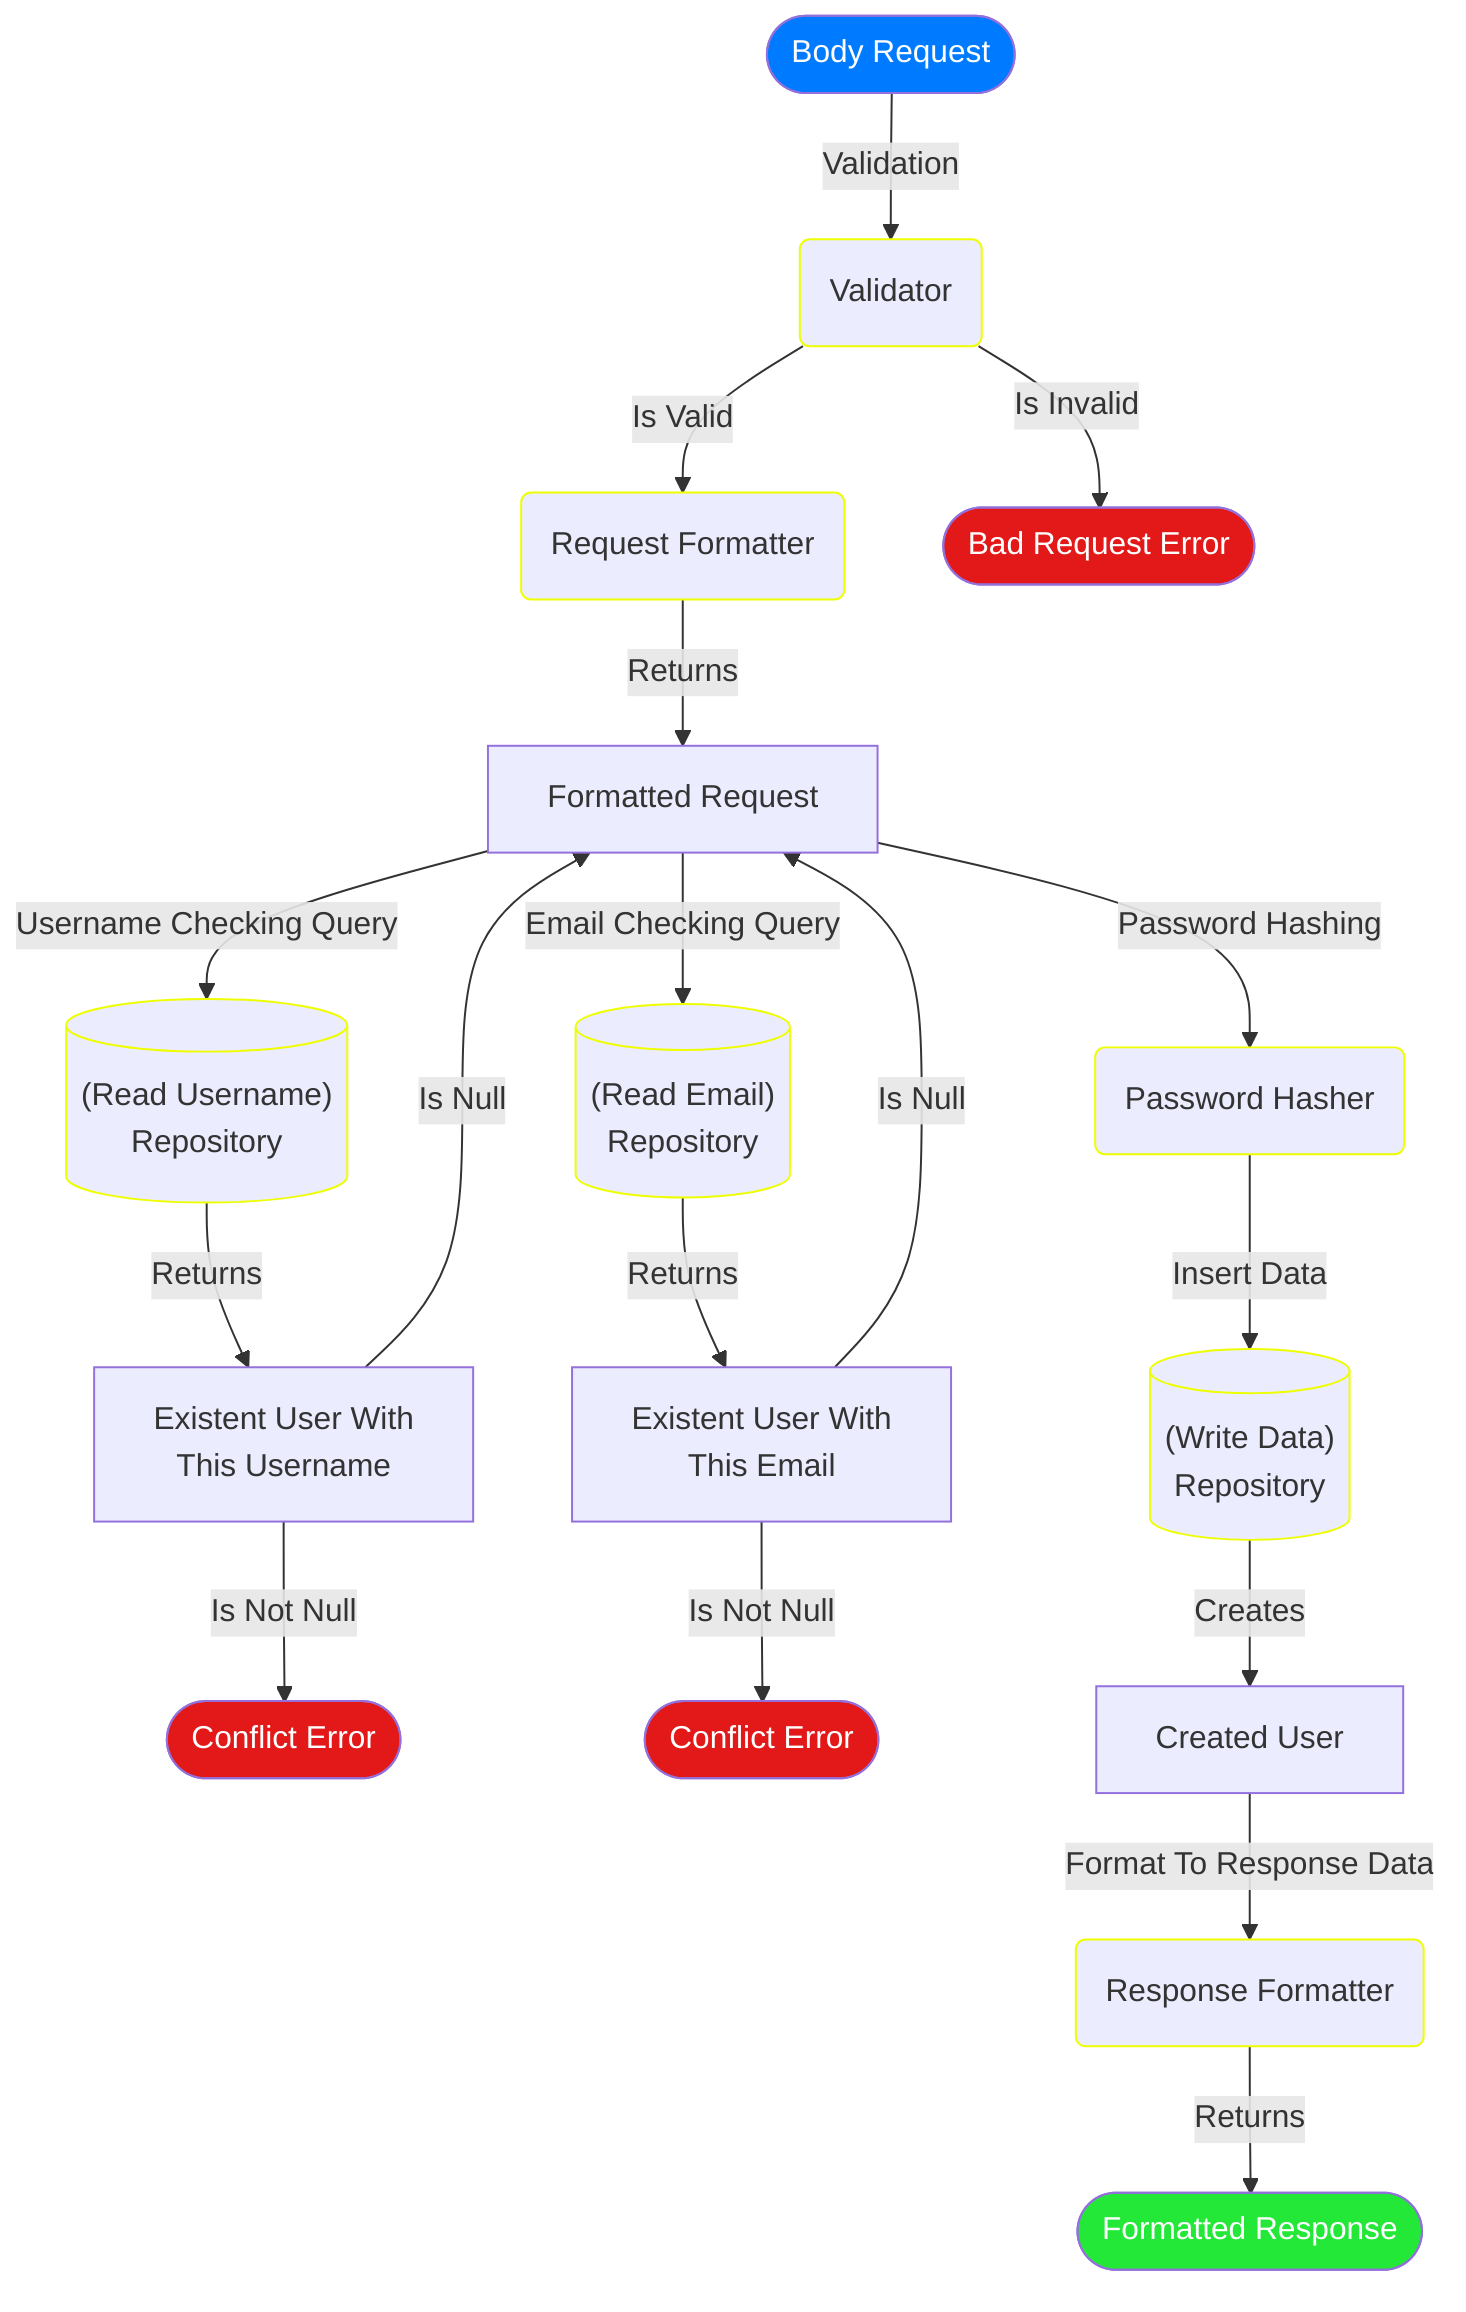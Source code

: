 flowchart TD
    classDef input fill:#007bff,color:#fff
    classDef output fill:#23e837,color:#fff
    classDef error fill:#e31919,color:#fff

    classDef dependence stroke:#eeff00

    req([Body Request])
    val(Validator)
    reqMap(Request Formatter)
    brError([Bad Request Error])
    formReq[Formatted Request]
    readQueryUsername[("(Read Username)
    Repository")]
    readQueryEmail[("(Read Email)
    Repository")]
    existentUsername[Existent User With
    This Username]
    existentEmail[Existent User With
    This Email]
    cfErrorUsername([Conflict Error])
    cfErrorEmail([Conflict Error])
    hash(Password Hasher)
    writeQuery[("(Write Data)
    Repository")]
    created[Created User]
    resMap(Response Formatter)
    resDTO([Formatted Response])

    class req input
    class resDTO output
    class brError error
    class cfErrorUsername error
    class cfErrorEmail error

    class val dependence
    class reqMap dependence
    class readQueryUsername dependence
    class readQueryEmail dependence
    class hash dependence
    class writeQuery dependence
    class resMap dependence

    req -- Validation --> val
    val -- Is Valid --> reqMap
    val -- Is Invalid --> brError
    reqMap -- Returns --> formReq
    formReq -- Username Checking Query --> readQueryUsername
    readQueryUsername -- Returns --> existentUsername
    existentUsername -- Is Not Null --> cfErrorUsername
    existentUsername -- Is Null --> formReq
    formReq -- Email Checking Query --> readQueryEmail
    readQueryEmail -- Returns --> existentEmail
    existentEmail -- Is Not Null --> cfErrorEmail
    existentEmail -- Is Null --> formReq
    formReq -- Password Hashing --> hash
    hash -- Insert Data --> writeQuery
    writeQuery -- Creates --> created
    created -- Format To Response Data --> resMap
    resMap -- Returns --> resDTO